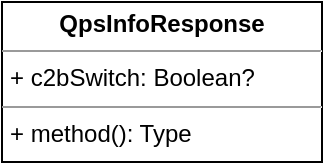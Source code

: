 <mxfile version="15.8.6" type="github">
  <diagram id="3n5Tk2W5omYp55VxxU9u" name="Page-1">
    <mxGraphModel dx="569" dy="309" grid="1" gridSize="10" guides="1" tooltips="1" connect="1" arrows="1" fold="1" page="1" pageScale="1" pageWidth="850" pageHeight="1100" math="0" shadow="0">
      <root>
        <mxCell id="0" />
        <mxCell id="1" parent="0" />
        <mxCell id="w4v-N4Ji7vO0rWm960WZ-1" value="&lt;p style=&quot;margin: 0px ; margin-top: 4px ; text-align: center&quot;&gt;&lt;b&gt;QpsInfoResponse&lt;/b&gt;&lt;/p&gt;&lt;hr size=&quot;1&quot;&gt;&lt;p style=&quot;margin: 0px ; margin-left: 4px&quot;&gt;+ c2bSwitch: Boolean?&lt;/p&gt;&lt;hr size=&quot;1&quot;&gt;&lt;p style=&quot;margin: 0px ; margin-left: 4px&quot;&gt;+ method(): Type&lt;/p&gt;" style="verticalAlign=top;align=left;overflow=fill;fontSize=12;fontFamily=Helvetica;html=1;" vertex="1" parent="1">
          <mxGeometry x="160" y="160" width="160" height="80" as="geometry" />
        </mxCell>
      </root>
    </mxGraphModel>
  </diagram>
</mxfile>
